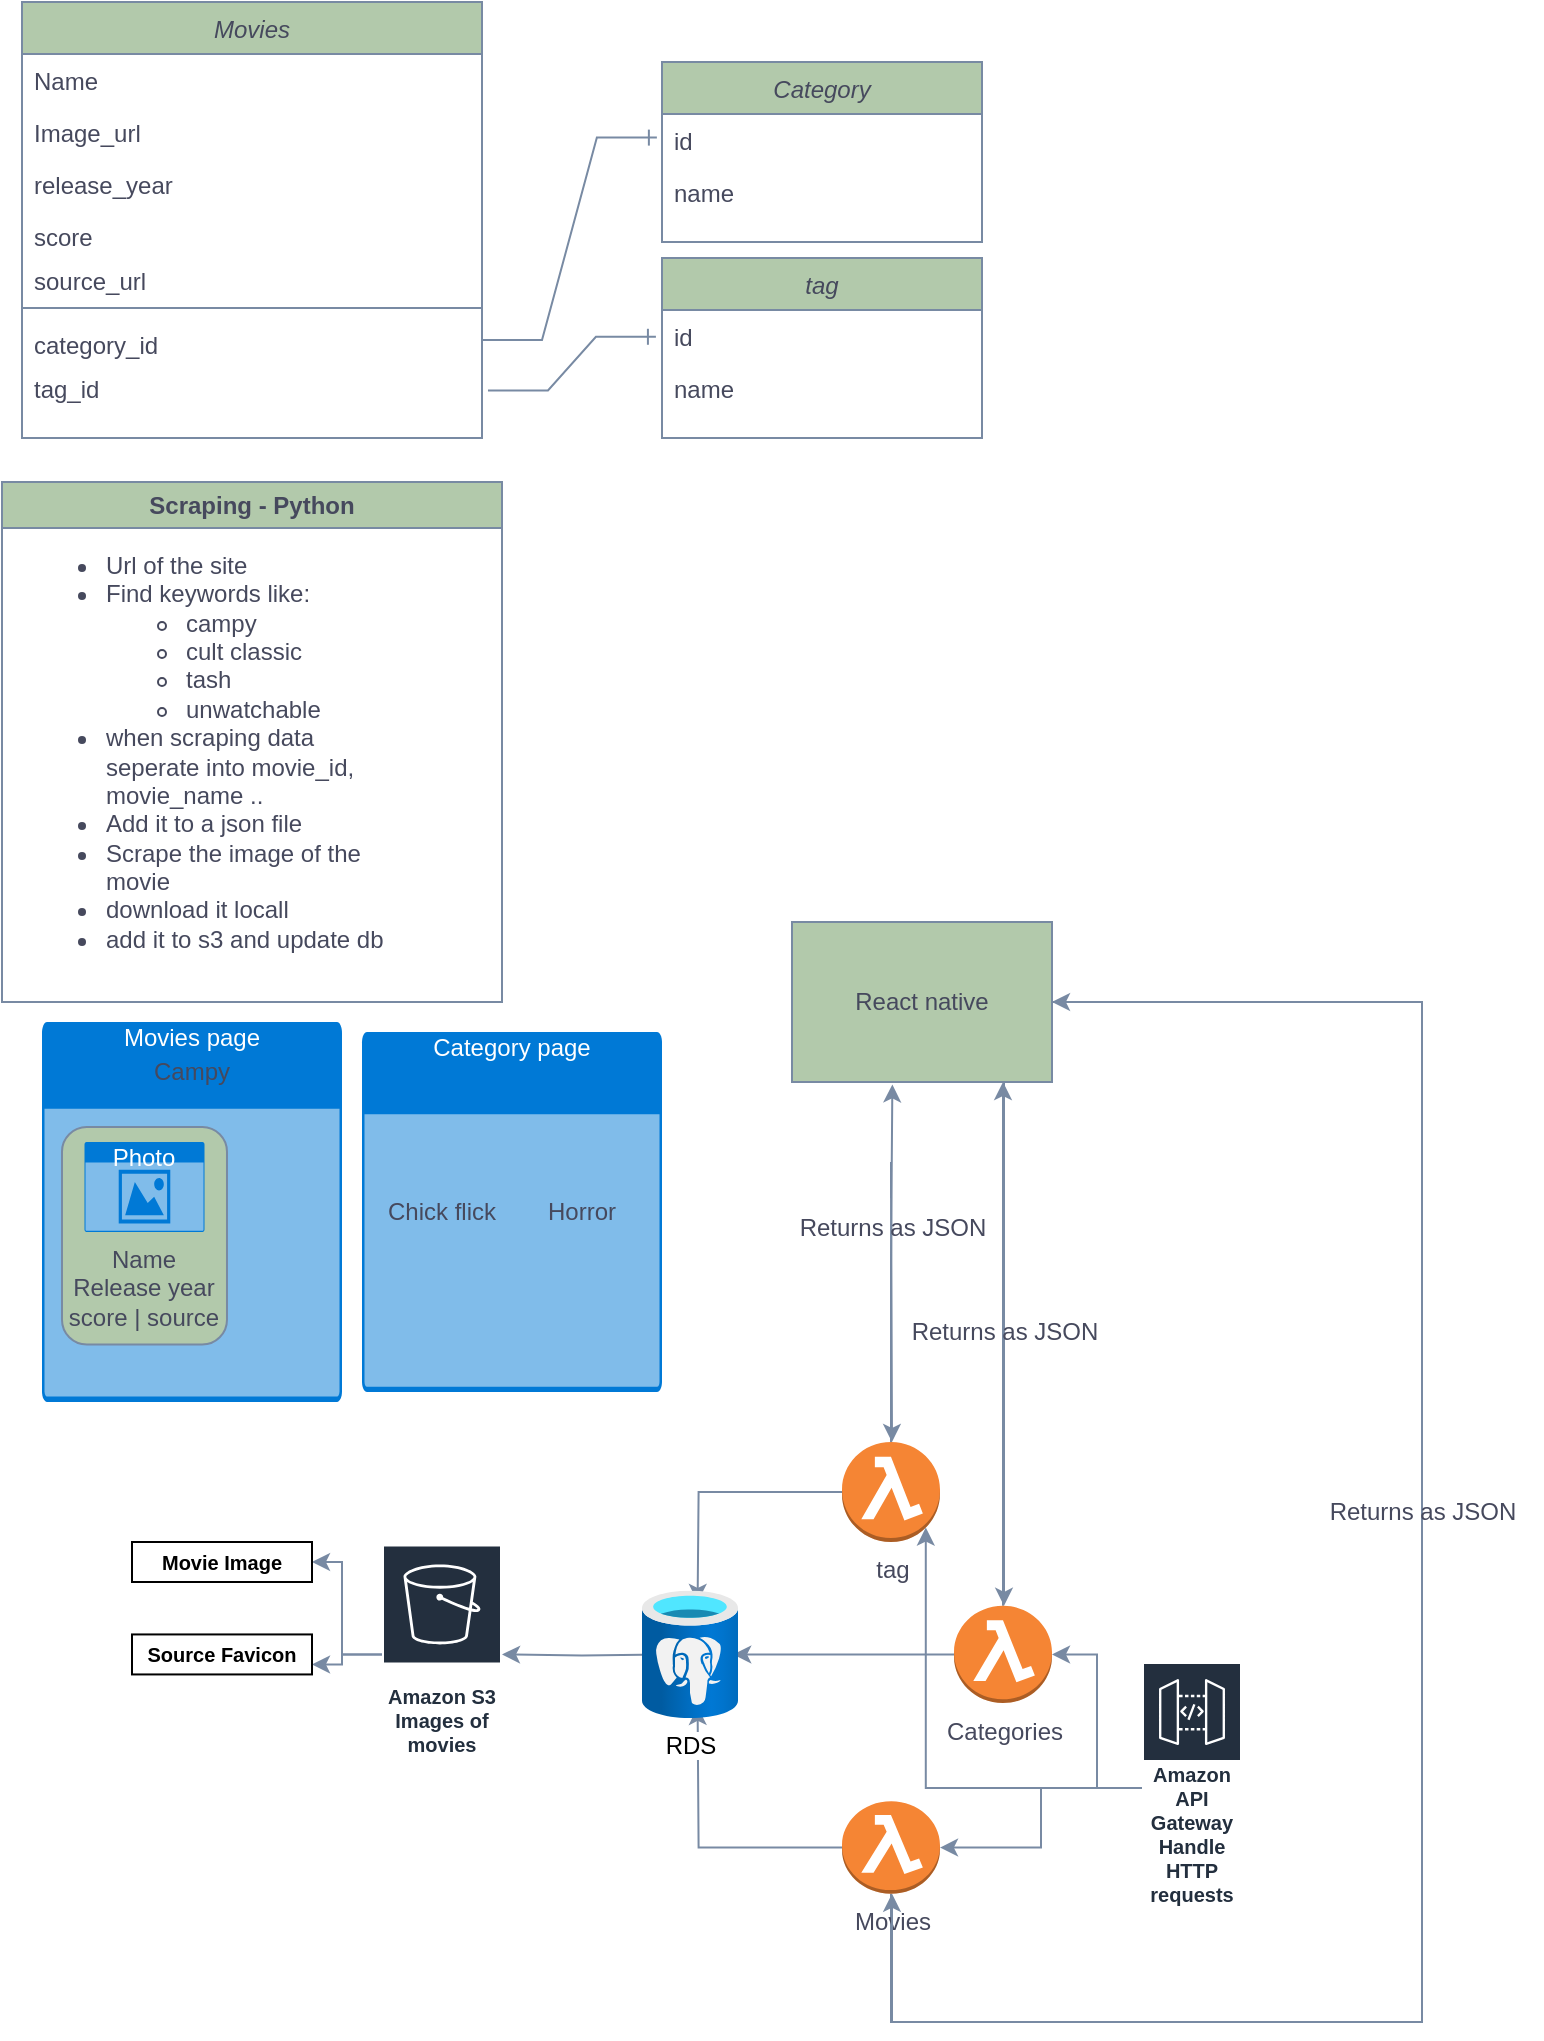 <mxfile version="27.1.4">
  <diagram id="C5RBs43oDa-KdzZeNtuy" name="Page-1">
    <mxGraphModel dx="798" dy="603" grid="1" gridSize="10" guides="1" tooltips="1" connect="1" arrows="1" fold="1" page="1" pageScale="1" pageWidth="827" pageHeight="1169" math="0" shadow="0">
      <root>
        <mxCell id="WIyWlLk6GJQsqaUBKTNV-0" />
        <mxCell id="WIyWlLk6GJQsqaUBKTNV-1" parent="WIyWlLk6GJQsqaUBKTNV-0" />
        <mxCell id="zkfFHV4jXpPFQw0GAbJ--0" value="Movies" style="swimlane;fontStyle=2;align=center;verticalAlign=top;childLayout=stackLayout;horizontal=1;startSize=26;horizontalStack=0;resizeParent=1;resizeLast=0;collapsible=1;marginBottom=0;rounded=0;shadow=0;strokeWidth=1;labelBackgroundColor=none;fillColor=#B2C9AB;strokeColor=#788AA3;fontColor=#46495D;" parent="WIyWlLk6GJQsqaUBKTNV-1" vertex="1">
          <mxGeometry x="30" y="40" width="230" height="218" as="geometry">
            <mxRectangle x="220" y="120" width="160" height="26" as="alternateBounds" />
          </mxGeometry>
        </mxCell>
        <mxCell id="zkfFHV4jXpPFQw0GAbJ--1" value="Name" style="text;align=left;verticalAlign=top;spacingLeft=4;spacingRight=4;overflow=hidden;rotatable=0;points=[[0,0.5],[1,0.5]];portConstraint=eastwest;labelBackgroundColor=none;fontColor=#46495D;" parent="zkfFHV4jXpPFQw0GAbJ--0" vertex="1">
          <mxGeometry y="26" width="230" height="26" as="geometry" />
        </mxCell>
        <mxCell id="EHnvzy9CIs-lDDVMUMUv-55" value="Image_url" style="text;align=left;verticalAlign=top;spacingLeft=4;spacingRight=4;overflow=hidden;rotatable=0;points=[[0,0.5],[1,0.5]];portConstraint=eastwest;rounded=0;shadow=0;html=0;labelBackgroundColor=none;fontColor=#46495D;" parent="zkfFHV4jXpPFQw0GAbJ--0" vertex="1">
          <mxGeometry y="52" width="230" height="26" as="geometry" />
        </mxCell>
        <mxCell id="zkfFHV4jXpPFQw0GAbJ--2" value="release_year" style="text;align=left;verticalAlign=top;spacingLeft=4;spacingRight=4;overflow=hidden;rotatable=0;points=[[0,0.5],[1,0.5]];portConstraint=eastwest;rounded=0;shadow=0;html=0;labelBackgroundColor=none;fontColor=#46495D;" parent="zkfFHV4jXpPFQw0GAbJ--0" vertex="1">
          <mxGeometry y="78" width="230" height="26" as="geometry" />
        </mxCell>
        <mxCell id="EHnvzy9CIs-lDDVMUMUv-1" value="score&#xa;" style="text;align=left;verticalAlign=top;spacingLeft=4;spacingRight=4;overflow=hidden;rotatable=0;points=[[0,0.5],[1,0.5]];portConstraint=eastwest;rounded=0;shadow=0;html=0;labelBackgroundColor=none;fontColor=#46495D;" parent="zkfFHV4jXpPFQw0GAbJ--0" vertex="1">
          <mxGeometry y="104" width="230" height="22" as="geometry" />
        </mxCell>
        <mxCell id="EHnvzy9CIs-lDDVMUMUv-2" value="source_url" style="text;align=left;verticalAlign=top;spacingLeft=4;spacingRight=4;overflow=hidden;rotatable=0;points=[[0,0.5],[1,0.5]];portConstraint=eastwest;rounded=0;shadow=0;html=0;labelBackgroundColor=none;fontColor=#46495D;" parent="zkfFHV4jXpPFQw0GAbJ--0" vertex="1">
          <mxGeometry y="126" width="230" height="22" as="geometry" />
        </mxCell>
        <mxCell id="zkfFHV4jXpPFQw0GAbJ--4" value="" style="line;html=1;strokeWidth=1;align=left;verticalAlign=middle;spacingTop=-1;spacingLeft=3;spacingRight=3;rotatable=0;labelPosition=right;points=[];portConstraint=eastwest;labelBackgroundColor=none;fillColor=#B2C9AB;strokeColor=#788AA3;fontColor=#46495D;" parent="zkfFHV4jXpPFQw0GAbJ--0" vertex="1">
          <mxGeometry y="148" width="230" height="10" as="geometry" />
        </mxCell>
        <mxCell id="zkfFHV4jXpPFQw0GAbJ--3" value="category_id" style="text;align=left;verticalAlign=top;spacingLeft=4;spacingRight=4;overflow=hidden;rotatable=0;points=[[0,0.5],[1,0.5]];portConstraint=eastwest;rounded=0;shadow=0;html=0;labelBackgroundColor=none;fontColor=#46495D;" parent="zkfFHV4jXpPFQw0GAbJ--0" vertex="1">
          <mxGeometry y="158" width="230" height="22" as="geometry" />
        </mxCell>
        <mxCell id="aw_Vfg0cEFO7rDNiJGVb-2" value="tag_id" style="text;align=left;verticalAlign=top;spacingLeft=4;spacingRight=4;overflow=hidden;rotatable=0;points=[[0,0.5],[1,0.5]];portConstraint=eastwest;rounded=0;shadow=0;html=0;labelBackgroundColor=none;fontColor=#46495D;" parent="zkfFHV4jXpPFQw0GAbJ--0" vertex="1">
          <mxGeometry y="180" width="230" height="22" as="geometry" />
        </mxCell>
        <mxCell id="zkfFHV4jXpPFQw0GAbJ--17" value="Category" style="swimlane;fontStyle=2;align=center;verticalAlign=top;childLayout=stackLayout;horizontal=1;startSize=26;horizontalStack=0;resizeParent=1;resizeLast=0;collapsible=1;marginBottom=0;rounded=0;shadow=0;strokeWidth=1;labelBackgroundColor=none;fillColor=#B2C9AB;strokeColor=#788AA3;fontColor=#46495D;" parent="WIyWlLk6GJQsqaUBKTNV-1" vertex="1">
          <mxGeometry x="350" y="70" width="160" height="90" as="geometry">
            <mxRectangle x="550" y="140" width="160" height="26" as="alternateBounds" />
          </mxGeometry>
        </mxCell>
        <mxCell id="zkfFHV4jXpPFQw0GAbJ--18" value="id" style="text;align=left;verticalAlign=top;spacingLeft=4;spacingRight=4;overflow=hidden;rotatable=0;points=[[0,0.5],[1,0.5]];portConstraint=eastwest;labelBackgroundColor=none;fontColor=#46495D;" parent="zkfFHV4jXpPFQw0GAbJ--17" vertex="1">
          <mxGeometry y="26" width="160" height="26" as="geometry" />
        </mxCell>
        <mxCell id="zkfFHV4jXpPFQw0GAbJ--19" value="name" style="text;align=left;verticalAlign=top;spacingLeft=4;spacingRight=4;overflow=hidden;rotatable=0;points=[[0,0.5],[1,0.5]];portConstraint=eastwest;rounded=0;shadow=0;html=0;labelBackgroundColor=none;fontColor=#46495D;" parent="zkfFHV4jXpPFQw0GAbJ--17" vertex="1">
          <mxGeometry y="52" width="160" height="26" as="geometry" />
        </mxCell>
        <mxCell id="EHnvzy9CIs-lDDVMUMUv-3" value="tag" style="swimlane;fontStyle=2;align=center;verticalAlign=top;childLayout=stackLayout;horizontal=1;startSize=26;horizontalStack=0;resizeParent=1;resizeLast=0;collapsible=1;marginBottom=0;rounded=0;shadow=0;strokeWidth=1;labelBackgroundColor=none;fillColor=#B2C9AB;strokeColor=#788AA3;fontColor=#46495D;" parent="WIyWlLk6GJQsqaUBKTNV-1" vertex="1">
          <mxGeometry x="350" y="168" width="160" height="90" as="geometry">
            <mxRectangle x="550" y="140" width="160" height="26" as="alternateBounds" />
          </mxGeometry>
        </mxCell>
        <mxCell id="EHnvzy9CIs-lDDVMUMUv-4" value="id" style="text;align=left;verticalAlign=top;spacingLeft=4;spacingRight=4;overflow=hidden;rotatable=0;points=[[0,0.5],[1,0.5]];portConstraint=eastwest;labelBackgroundColor=none;fontColor=#46495D;" parent="EHnvzy9CIs-lDDVMUMUv-3" vertex="1">
          <mxGeometry y="26" width="160" height="26" as="geometry" />
        </mxCell>
        <mxCell id="EHnvzy9CIs-lDDVMUMUv-5" value="name" style="text;align=left;verticalAlign=top;spacingLeft=4;spacingRight=4;overflow=hidden;rotatable=0;points=[[0,0.5],[1,0.5]];portConstraint=eastwest;rounded=0;shadow=0;html=0;labelBackgroundColor=none;fontColor=#46495D;" parent="EHnvzy9CIs-lDDVMUMUv-3" vertex="1">
          <mxGeometry y="52" width="160" height="26" as="geometry" />
        </mxCell>
        <mxCell id="EHnvzy9CIs-lDDVMUMUv-10" value="" style="edgeStyle=entityRelationEdgeStyle;fontSize=12;html=1;endArrow=ERone;endFill=1;rounded=0;strokeColor=#788AA3;fontColor=#46495D;fillColor=#B2C9AB;entryX=-0.016;entryY=0.454;entryDx=0;entryDy=0;entryPerimeter=0;" parent="WIyWlLk6GJQsqaUBKTNV-1" source="zkfFHV4jXpPFQw0GAbJ--3" target="zkfFHV4jXpPFQw0GAbJ--18" edge="1">
          <mxGeometry width="100" height="100" relative="1" as="geometry">
            <mxPoint x="260" y="180" as="sourcePoint" />
            <mxPoint x="360" y="80" as="targetPoint" />
            <Array as="points">
              <mxPoint x="280" y="160" />
              <mxPoint x="280" y="160" />
              <mxPoint x="290" y="130" />
              <mxPoint x="300" y="100" />
            </Array>
          </mxGeometry>
        </mxCell>
        <mxCell id="EHnvzy9CIs-lDDVMUMUv-11" value="" style="edgeStyle=entityRelationEdgeStyle;fontSize=12;html=1;endArrow=ERone;endFill=1;rounded=0;strokeColor=#788AA3;fontColor=#46495D;fillColor=#B2C9AB;exitX=1.013;exitY=0.645;exitDx=0;exitDy=0;exitPerimeter=0;entryX=-0.019;entryY=0.515;entryDx=0;entryDy=0;entryPerimeter=0;" parent="WIyWlLk6GJQsqaUBKTNV-1" source="aw_Vfg0cEFO7rDNiJGVb-2" target="EHnvzy9CIs-lDDVMUMUv-4" edge="1">
          <mxGeometry width="100" height="100" relative="1" as="geometry">
            <mxPoint x="190" y="250" as="sourcePoint" />
            <mxPoint x="290" y="150" as="targetPoint" />
            <Array as="points">
              <mxPoint x="290" y="200" />
            </Array>
          </mxGeometry>
        </mxCell>
        <mxCell id="EHnvzy9CIs-lDDVMUMUv-13" value="Scraping - Python" style="swimlane;whiteSpace=wrap;html=1;strokeColor=#788AA3;fontColor=#46495D;fillColor=#B2C9AB;" parent="WIyWlLk6GJQsqaUBKTNV-1" vertex="1">
          <mxGeometry x="20" y="280" width="250" height="260" as="geometry" />
        </mxCell>
        <mxCell id="EHnvzy9CIs-lDDVMUMUv-14" value="&lt;div align=&quot;left&quot;&gt;&lt;ul&gt;&lt;li&gt;Url of the site&lt;/li&gt;&lt;li&gt;Find keywords like:&lt;/li&gt;&lt;ul&gt;&lt;li&gt;campy&lt;/li&gt;&lt;li&gt;cult classic&lt;/li&gt;&lt;li&gt;tash&lt;/li&gt;&lt;li&gt;unwatchable&lt;/li&gt;&lt;/ul&gt;&lt;li&gt;when scraping data seperate into movie_id, movie_name ..&lt;/li&gt;&lt;li&gt;Add it to a json file&lt;/li&gt;&lt;li&gt;Scrape the image of the movie&lt;/li&gt;&lt;li&gt;download it locall&lt;/li&gt;&lt;li&gt;add it to s3 and update db&lt;/li&gt;&lt;/ul&gt;&lt;/div&gt;" style="text;html=1;align=left;verticalAlign=middle;whiteSpace=wrap;rounded=0;fontColor=#46495D;" parent="EHnvzy9CIs-lDDVMUMUv-13" vertex="1">
          <mxGeometry x="10" y="60" width="190" height="150" as="geometry" />
        </mxCell>
        <mxCell id="EHnvzy9CIs-lDDVMUMUv-25" value="Movies page" style="html=1;whiteSpace=wrap;strokeColor=none;fillColor=#0079D6;labelPosition=center;verticalLabelPosition=middle;verticalAlign=top;align=center;fontSize=12;outlineConnect=0;spacingTop=-6;fontColor=#FFFFFF;sketch=0;shape=mxgraph.sitemap.page;" parent="WIyWlLk6GJQsqaUBKTNV-1" vertex="1">
          <mxGeometry x="40" y="550" width="150" height="190" as="geometry" />
        </mxCell>
        <mxCell id="EHnvzy9CIs-lDDVMUMUv-26" value="" style="rounded=1;whiteSpace=wrap;html=1;strokeColor=#788AA3;fontColor=#46495D;fillColor=#B2C9AB;rotation=90;" parent="WIyWlLk6GJQsqaUBKTNV-1" vertex="1">
          <mxGeometry x="36.87" y="615.62" width="108.75" height="82.5" as="geometry" />
        </mxCell>
        <mxCell id="EHnvzy9CIs-lDDVMUMUv-27" value="Photo" style="html=1;whiteSpace=wrap;strokeColor=none;fillColor=#0079D6;labelPosition=center;verticalLabelPosition=middle;verticalAlign=top;align=center;fontSize=12;outlineConnect=0;spacingTop=-6;fontColor=#FFFFFF;sketch=0;shape=mxgraph.sitemap.photo;" parent="WIyWlLk6GJQsqaUBKTNV-1" vertex="1">
          <mxGeometry x="61.25" y="610" width="60" height="45" as="geometry" />
        </mxCell>
        <mxCell id="EHnvzy9CIs-lDDVMUMUv-28" value="Name Release year score | source" style="text;html=1;align=center;verticalAlign=middle;whiteSpace=wrap;rounded=0;fontColor=#46495D;" parent="WIyWlLk6GJQsqaUBKTNV-1" vertex="1">
          <mxGeometry x="51.25" y="668.12" width="80" height="30" as="geometry" />
        </mxCell>
        <mxCell id="EHnvzy9CIs-lDDVMUMUv-30" value="Campy" style="text;html=1;align=center;verticalAlign=middle;whiteSpace=wrap;rounded=0;fontColor=#46495D;" parent="WIyWlLk6GJQsqaUBKTNV-1" vertex="1">
          <mxGeometry x="85" y="560" width="60" height="30" as="geometry" />
        </mxCell>
        <mxCell id="EHnvzy9CIs-lDDVMUMUv-33" value="Category page" style="html=1;whiteSpace=wrap;strokeColor=none;fillColor=#0079D6;labelPosition=center;verticalLabelPosition=middle;verticalAlign=top;align=center;fontSize=12;outlineConnect=0;spacingTop=-6;fontColor=#FFFFFF;sketch=0;shape=mxgraph.sitemap.page;" parent="WIyWlLk6GJQsqaUBKTNV-1" vertex="1">
          <mxGeometry x="200" y="555" width="150" height="180" as="geometry" />
        </mxCell>
        <mxCell id="EHnvzy9CIs-lDDVMUMUv-34" value="Chick flick" style="text;html=1;align=center;verticalAlign=middle;whiteSpace=wrap;rounded=0;fontColor=#46495D;" parent="WIyWlLk6GJQsqaUBKTNV-1" vertex="1">
          <mxGeometry x="210" y="630" width="60" height="30" as="geometry" />
        </mxCell>
        <mxCell id="EHnvzy9CIs-lDDVMUMUv-35" value="Horror" style="text;html=1;align=center;verticalAlign=middle;whiteSpace=wrap;rounded=0;fontColor=#46495D;" parent="WIyWlLk6GJQsqaUBKTNV-1" vertex="1">
          <mxGeometry x="280" y="630" width="60" height="30" as="geometry" />
        </mxCell>
        <mxCell id="EHnvzy9CIs-lDDVMUMUv-53" style="edgeStyle=orthogonalEdgeStyle;rounded=0;orthogonalLoop=1;jettySize=auto;html=1;strokeColor=#788AA3;fontColor=#46495D;fillColor=#B2C9AB;" parent="WIyWlLk6GJQsqaUBKTNV-1" source="EHnvzy9CIs-lDDVMUMUv-39" edge="1">
          <mxGeometry relative="1" as="geometry">
            <mxPoint x="367.8" y="892.43" as="targetPoint" />
          </mxGeometry>
        </mxCell>
        <mxCell id="EHnvzy9CIs-lDDVMUMUv-66" style="edgeStyle=orthogonalEdgeStyle;rounded=0;orthogonalLoop=1;jettySize=auto;html=1;entryX=1;entryY=0.5;entryDx=0;entryDy=0;strokeColor=#788AA3;fontColor=#46495D;fillColor=#B2C9AB;" parent="WIyWlLk6GJQsqaUBKTNV-1" source="EHnvzy9CIs-lDDVMUMUv-39" target="EHnvzy9CIs-lDDVMUMUv-54" edge="1">
          <mxGeometry relative="1" as="geometry">
            <Array as="points">
              <mxPoint x="465" y="1050" />
              <mxPoint x="730" y="1050" />
              <mxPoint x="730" y="540" />
            </Array>
          </mxGeometry>
        </mxCell>
        <mxCell id="EHnvzy9CIs-lDDVMUMUv-39" value="Movies" style="outlineConnect=0;dashed=0;verticalLabelPosition=bottom;verticalAlign=top;align=center;html=1;shape=mxgraph.aws3.lambda_function;fillColor=#F58534;gradientColor=none;strokeColor=#788AA3;fontColor=#46495D;" parent="WIyWlLk6GJQsqaUBKTNV-1" vertex="1">
          <mxGeometry x="440" y="939.68" width="49" height="46.22" as="geometry" />
        </mxCell>
        <mxCell id="EHnvzy9CIs-lDDVMUMUv-52" style="edgeStyle=orthogonalEdgeStyle;rounded=0;orthogonalLoop=1;jettySize=auto;html=1;strokeColor=#788AA3;fontColor=#46495D;fillColor=#B2C9AB;" parent="WIyWlLk6GJQsqaUBKTNV-1" source="EHnvzy9CIs-lDDVMUMUv-40" edge="1">
          <mxGeometry relative="1" as="geometry">
            <mxPoint x="385.6" y="866.2" as="targetPoint" />
          </mxGeometry>
        </mxCell>
        <mxCell id="EHnvzy9CIs-lDDVMUMUv-63" style="edgeStyle=orthogonalEdgeStyle;rounded=0;orthogonalLoop=1;jettySize=auto;html=1;strokeColor=#788AA3;fontColor=#46495D;fillColor=#B2C9AB;" parent="WIyWlLk6GJQsqaUBKTNV-1" source="EHnvzy9CIs-lDDVMUMUv-40" edge="1">
          <mxGeometry relative="1" as="geometry">
            <mxPoint x="520.5" y="580" as="targetPoint" />
          </mxGeometry>
        </mxCell>
        <mxCell id="EHnvzy9CIs-lDDVMUMUv-40" value="Categories" style="outlineConnect=0;dashed=0;verticalLabelPosition=bottom;verticalAlign=top;align=center;html=1;shape=mxgraph.aws3.lambda_function;fillColor=#F58534;gradientColor=none;strokeColor=#788AA3;fontColor=#46495D;" parent="WIyWlLk6GJQsqaUBKTNV-1" vertex="1">
          <mxGeometry x="496" y="841.89" width="49" height="48.65" as="geometry" />
        </mxCell>
        <mxCell id="EHnvzy9CIs-lDDVMUMUv-51" style="edgeStyle=orthogonalEdgeStyle;rounded=0;orthogonalLoop=1;jettySize=auto;html=1;strokeColor=#788AA3;fontColor=#46495D;fillColor=#B2C9AB;" parent="WIyWlLk6GJQsqaUBKTNV-1" source="EHnvzy9CIs-lDDVMUMUv-43" edge="1">
          <mxGeometry relative="1" as="geometry">
            <mxPoint x="367.8" y="840" as="targetPoint" />
          </mxGeometry>
        </mxCell>
        <mxCell id="EHnvzy9CIs-lDDVMUMUv-43" value="tag" style="outlineConnect=0;dashed=0;verticalLabelPosition=bottom;verticalAlign=top;align=center;html=1;shape=mxgraph.aws3.lambda_function;fillColor=#F58534;gradientColor=none;strokeColor=#788AA3;fontColor=#46495D;" parent="WIyWlLk6GJQsqaUBKTNV-1" vertex="1">
          <mxGeometry x="440" y="760" width="49" height="50" as="geometry" />
        </mxCell>
        <mxCell id="EHnvzy9CIs-lDDVMUMUv-57" style="edgeStyle=orthogonalEdgeStyle;rounded=0;orthogonalLoop=1;jettySize=auto;html=1;strokeColor=#788AA3;fontColor=#46495D;fillColor=#B2C9AB;" parent="WIyWlLk6GJQsqaUBKTNV-1" target="EHnvzy9CIs-lDDVMUMUv-56" edge="1">
          <mxGeometry relative="1" as="geometry">
            <mxPoint x="350" y="866.215" as="sourcePoint" />
          </mxGeometry>
        </mxCell>
        <mxCell id="EHnvzy9CIs-lDDVMUMUv-50" style="edgeStyle=orthogonalEdgeStyle;rounded=0;orthogonalLoop=1;jettySize=auto;html=1;strokeColor=#788AA3;fontColor=#46495D;fillColor=#B2C9AB;" parent="WIyWlLk6GJQsqaUBKTNV-1" source="EHnvzy9CIs-lDDVMUMUv-47" target="EHnvzy9CIs-lDDVMUMUv-39" edge="1">
          <mxGeometry relative="1" as="geometry" />
        </mxCell>
        <mxCell id="EHnvzy9CIs-lDDVMUMUv-47" value="&lt;div&gt;Amazon API Gateway&lt;/div&gt;&lt;div&gt;Handle HTTP requests&lt;/div&gt;" style="sketch=0;outlineConnect=0;fontColor=#232F3E;gradientColor=none;strokeColor=#ffffff;fillColor=#232F3E;dashed=0;verticalLabelPosition=middle;verticalAlign=bottom;align=center;html=1;whiteSpace=wrap;fontSize=10;fontStyle=1;spacing=3;shape=mxgraph.aws4.productIcon;prIcon=mxgraph.aws4.api_gateway;" parent="WIyWlLk6GJQsqaUBKTNV-1" vertex="1">
          <mxGeometry x="590" y="870" width="50" height="125.9" as="geometry" />
        </mxCell>
        <mxCell id="EHnvzy9CIs-lDDVMUMUv-48" style="edgeStyle=orthogonalEdgeStyle;rounded=0;orthogonalLoop=1;jettySize=auto;html=1;entryX=0.855;entryY=0.855;entryDx=0;entryDy=0;entryPerimeter=0;strokeColor=#788AA3;fontColor=#46495D;fillColor=#B2C9AB;" parent="WIyWlLk6GJQsqaUBKTNV-1" source="EHnvzy9CIs-lDDVMUMUv-47" target="EHnvzy9CIs-lDDVMUMUv-43" edge="1">
          <mxGeometry relative="1" as="geometry" />
        </mxCell>
        <mxCell id="EHnvzy9CIs-lDDVMUMUv-49" style="edgeStyle=orthogonalEdgeStyle;rounded=0;orthogonalLoop=1;jettySize=auto;html=1;entryX=1;entryY=0.5;entryDx=0;entryDy=0;entryPerimeter=0;strokeColor=#788AA3;fontColor=#46495D;fillColor=#B2C9AB;" parent="WIyWlLk6GJQsqaUBKTNV-1" source="EHnvzy9CIs-lDDVMUMUv-47" target="EHnvzy9CIs-lDDVMUMUv-40" edge="1">
          <mxGeometry relative="1" as="geometry" />
        </mxCell>
        <mxCell id="EHnvzy9CIs-lDDVMUMUv-59" style="edgeStyle=orthogonalEdgeStyle;rounded=0;orthogonalLoop=1;jettySize=auto;html=1;strokeColor=#788AA3;fontColor=#46495D;fillColor=#B2C9AB;" parent="WIyWlLk6GJQsqaUBKTNV-1" source="EHnvzy9CIs-lDDVMUMUv-54" target="EHnvzy9CIs-lDDVMUMUv-39" edge="1">
          <mxGeometry relative="1" as="geometry">
            <Array as="points">
              <mxPoint x="730" y="540" />
              <mxPoint x="730" y="1050" />
              <mxPoint x="465" y="1050" />
            </Array>
          </mxGeometry>
        </mxCell>
        <mxCell id="EHnvzy9CIs-lDDVMUMUv-61" style="edgeStyle=orthogonalEdgeStyle;rounded=0;orthogonalLoop=1;jettySize=auto;html=1;strokeColor=#788AA3;fontColor=#46495D;fillColor=#B2C9AB;" parent="WIyWlLk6GJQsqaUBKTNV-1" source="EHnvzy9CIs-lDDVMUMUv-54" target="EHnvzy9CIs-lDDVMUMUv-40" edge="1">
          <mxGeometry relative="1" as="geometry">
            <Array as="points">
              <mxPoint x="521" y="640" />
              <mxPoint x="521" y="640" />
            </Array>
          </mxGeometry>
        </mxCell>
        <mxCell id="EHnvzy9CIs-lDDVMUMUv-65" style="edgeStyle=orthogonalEdgeStyle;rounded=0;orthogonalLoop=1;jettySize=auto;html=1;strokeColor=#788AA3;fontColor=#46495D;fillColor=#B2C9AB;" parent="WIyWlLk6GJQsqaUBKTNV-1" source="EHnvzy9CIs-lDDVMUMUv-69" target="EHnvzy9CIs-lDDVMUMUv-43" edge="1">
          <mxGeometry relative="1" as="geometry">
            <Array as="points">
              <mxPoint x="465" y="620" />
              <mxPoint x="465" y="620" />
            </Array>
          </mxGeometry>
        </mxCell>
        <mxCell id="EHnvzy9CIs-lDDVMUMUv-54" value="React native" style="rounded=0;whiteSpace=wrap;html=1;strokeColor=#788AA3;fontColor=#46495D;fillColor=#B2C9AB;" parent="WIyWlLk6GJQsqaUBKTNV-1" vertex="1">
          <mxGeometry x="415" y="500" width="130" height="80" as="geometry" />
        </mxCell>
        <mxCell id="EHnvzy9CIs-lDDVMUMUv-72" value="" style="edgeStyle=orthogonalEdgeStyle;rounded=0;orthogonalLoop=1;jettySize=auto;html=1;strokeColor=#788AA3;fontColor=#46495D;fillColor=#B2C9AB;" parent="WIyWlLk6GJQsqaUBKTNV-1" source="EHnvzy9CIs-lDDVMUMUv-56" target="EHnvzy9CIs-lDDVMUMUv-71" edge="1">
          <mxGeometry relative="1" as="geometry" />
        </mxCell>
        <mxCell id="EHnvzy9CIs-lDDVMUMUv-76" style="edgeStyle=orthogonalEdgeStyle;rounded=0;orthogonalLoop=1;jettySize=auto;html=1;entryX=1;entryY=0.75;entryDx=0;entryDy=0;strokeColor=#788AA3;fontColor=#46495D;fillColor=#B2C9AB;" parent="WIyWlLk6GJQsqaUBKTNV-1" source="EHnvzy9CIs-lDDVMUMUv-56" target="EHnvzy9CIs-lDDVMUMUv-74" edge="1">
          <mxGeometry relative="1" as="geometry" />
        </mxCell>
        <mxCell id="EHnvzy9CIs-lDDVMUMUv-56" value="&lt;div&gt;Amazon S3&lt;/div&gt;&lt;div&gt;Images of movies&lt;/div&gt;" style="sketch=0;outlineConnect=0;fontColor=#232F3E;gradientColor=none;strokeColor=#ffffff;fillColor=#232F3E;dashed=0;verticalLabelPosition=middle;verticalAlign=bottom;align=center;html=1;whiteSpace=wrap;fontSize=10;fontStyle=1;spacing=3;shape=mxgraph.aws4.productIcon;prIcon=mxgraph.aws4.s3;" parent="WIyWlLk6GJQsqaUBKTNV-1" vertex="1">
          <mxGeometry x="210" y="811.22" width="60" height="110" as="geometry" />
        </mxCell>
        <mxCell id="EHnvzy9CIs-lDDVMUMUv-64" style="edgeStyle=orthogonalEdgeStyle;rounded=0;orthogonalLoop=1;jettySize=auto;html=1;entryX=0.386;entryY=1.015;entryDx=0;entryDy=0;entryPerimeter=0;strokeColor=#788AA3;fontColor=#46495D;fillColor=#B2C9AB;" parent="WIyWlLk6GJQsqaUBKTNV-1" source="EHnvzy9CIs-lDDVMUMUv-43" target="EHnvzy9CIs-lDDVMUMUv-54" edge="1">
          <mxGeometry relative="1" as="geometry" />
        </mxCell>
        <mxCell id="EHnvzy9CIs-lDDVMUMUv-67" value="Returns as JSON" style="text;html=1;align=center;verticalAlign=middle;resizable=0;points=[];autosize=1;strokeColor=none;fillColor=none;fontColor=#46495D;" parent="WIyWlLk6GJQsqaUBKTNV-1" vertex="1">
          <mxGeometry x="670" y="780" width="120" height="30" as="geometry" />
        </mxCell>
        <mxCell id="EHnvzy9CIs-lDDVMUMUv-68" value="Returns as JSON" style="text;html=1;align=center;verticalAlign=middle;resizable=0;points=[];autosize=1;strokeColor=none;fillColor=none;fontColor=#46495D;" parent="WIyWlLk6GJQsqaUBKTNV-1" vertex="1">
          <mxGeometry x="460.5" y="690" width="120" height="30" as="geometry" />
        </mxCell>
        <mxCell id="EHnvzy9CIs-lDDVMUMUv-69" value="Returns as JSON" style="text;html=1;align=center;verticalAlign=middle;resizable=0;points=[];autosize=1;strokeColor=none;fillColor=none;fontColor=#46495D;" parent="WIyWlLk6GJQsqaUBKTNV-1" vertex="1">
          <mxGeometry x="404.5" y="638.12" width="120" height="30" as="geometry" />
        </mxCell>
        <mxCell id="EHnvzy9CIs-lDDVMUMUv-71" value="Movie Image" style="whiteSpace=wrap;html=1;fontSize=10;verticalAlign=bottom;sketch=0;dashed=0;fontStyle=1;spacing=3;labelBackgroundColor=none;" parent="WIyWlLk6GJQsqaUBKTNV-1" vertex="1">
          <mxGeometry x="85" y="810" width="90" height="20" as="geometry" />
        </mxCell>
        <mxCell id="EHnvzy9CIs-lDDVMUMUv-74" value="Source Favicon" style="whiteSpace=wrap;html=1;fontSize=10;verticalAlign=bottom;sketch=0;dashed=0;fontStyle=1;spacing=3;labelBackgroundColor=none;" parent="WIyWlLk6GJQsqaUBKTNV-1" vertex="1">
          <mxGeometry x="85" y="856.22" width="90" height="20" as="geometry" />
        </mxCell>
        <mxCell id="BApPxYy5YhLdZpoVDmyn-0" value="RDS" style="image;aspect=fixed;html=1;points=[];align=center;fontSize=12;image=img/lib/azure2/databases/Azure_Database_PostgreSQL_Server.svg;" vertex="1" parent="WIyWlLk6GJQsqaUBKTNV-1">
          <mxGeometry x="340" y="834.22" width="48" height="64" as="geometry" />
        </mxCell>
      </root>
    </mxGraphModel>
  </diagram>
</mxfile>
